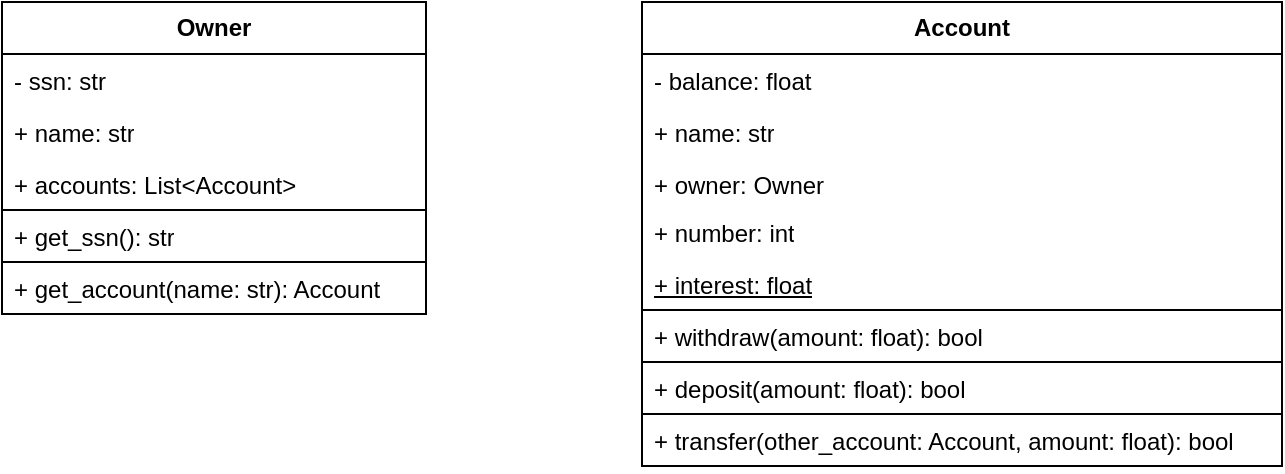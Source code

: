 <mxfile version="24.7.6">
  <diagram id="C5RBs43oDa-KdzZeNtuy" name="Page-1">
    <mxGraphModel dx="1185" dy="627" grid="1" gridSize="10" guides="1" tooltips="1" connect="1" arrows="1" fold="1" page="1" pageScale="1" pageWidth="827" pageHeight="1169" math="0" shadow="0">
      <root>
        <mxCell id="WIyWlLk6GJQsqaUBKTNV-0" />
        <mxCell id="WIyWlLk6GJQsqaUBKTNV-1" parent="WIyWlLk6GJQsqaUBKTNV-0" />
        <mxCell id="WVEYkGv2CRxydFXiXBuX-0" value="&lt;b&gt;Owner&lt;/b&gt;" style="swimlane;fontStyle=0;childLayout=stackLayout;horizontal=1;startSize=26;fillColor=none;horizontalStack=0;resizeParent=1;resizeParentMax=0;resizeLast=0;collapsible=1;marginBottom=0;whiteSpace=wrap;html=1;" vertex="1" parent="WIyWlLk6GJQsqaUBKTNV-1">
          <mxGeometry x="30" y="140" width="212" height="156" as="geometry" />
        </mxCell>
        <mxCell id="WVEYkGv2CRxydFXiXBuX-2" value="- ssn: str" style="text;strokeColor=none;fillColor=none;align=left;verticalAlign=top;spacingLeft=4;spacingRight=4;overflow=hidden;rotatable=0;points=[[0,0.5],[1,0.5]];portConstraint=eastwest;whiteSpace=wrap;html=1;" vertex="1" parent="WVEYkGv2CRxydFXiXBuX-0">
          <mxGeometry y="26" width="212" height="26" as="geometry" />
        </mxCell>
        <mxCell id="WVEYkGv2CRxydFXiXBuX-6" value="+ name: str&lt;div&gt;&lt;br&gt;&lt;/div&gt;" style="text;strokeColor=none;fillColor=none;align=left;verticalAlign=top;spacingLeft=4;spacingRight=4;overflow=hidden;rotatable=0;points=[[0,0.5],[1,0.5]];portConstraint=eastwest;whiteSpace=wrap;html=1;" vertex="1" parent="WVEYkGv2CRxydFXiXBuX-0">
          <mxGeometry y="52" width="212" height="26" as="geometry" />
        </mxCell>
        <mxCell id="WVEYkGv2CRxydFXiXBuX-7" value="+ accounts: List&amp;lt;Account&amp;gt;&lt;div&gt;&lt;br&gt;&lt;/div&gt;" style="text;strokeColor=none;fillColor=none;align=left;verticalAlign=top;spacingLeft=4;spacingRight=4;overflow=hidden;rotatable=0;points=[[0,0.5],[1,0.5]];portConstraint=eastwest;whiteSpace=wrap;html=1;" vertex="1" parent="WVEYkGv2CRxydFXiXBuX-0">
          <mxGeometry y="78" width="212" height="26" as="geometry" />
        </mxCell>
        <mxCell id="WVEYkGv2CRxydFXiXBuX-18" value="&lt;div&gt;+ get_ssn(): str&lt;/div&gt;" style="text;strokeColor=default;fillColor=none;align=left;verticalAlign=top;spacingLeft=4;spacingRight=4;overflow=hidden;rotatable=0;points=[[0,0.5],[1,0.5]];portConstraint=eastwest;whiteSpace=wrap;html=1;" vertex="1" parent="WVEYkGv2CRxydFXiXBuX-0">
          <mxGeometry y="104" width="212" height="26" as="geometry" />
        </mxCell>
        <mxCell id="WVEYkGv2CRxydFXiXBuX-4" value="&lt;div&gt;+ get_account(name: str): Account&lt;/div&gt;" style="text;strokeColor=none;fillColor=none;align=left;verticalAlign=top;spacingLeft=4;spacingRight=4;overflow=hidden;rotatable=0;points=[[0,0.5],[1,0.5]];portConstraint=eastwest;whiteSpace=wrap;html=1;" vertex="1" parent="WVEYkGv2CRxydFXiXBuX-0">
          <mxGeometry y="130" width="212" height="26" as="geometry" />
        </mxCell>
        <mxCell id="WVEYkGv2CRxydFXiXBuX-8" value="&lt;b&gt;Account&lt;/b&gt;" style="swimlane;fontStyle=0;childLayout=stackLayout;horizontal=1;startSize=26;fillColor=none;horizontalStack=0;resizeParent=1;resizeParentMax=0;resizeLast=0;collapsible=1;marginBottom=0;whiteSpace=wrap;html=1;" vertex="1" parent="WIyWlLk6GJQsqaUBKTNV-1">
          <mxGeometry x="350" y="140" width="320" height="232" as="geometry" />
        </mxCell>
        <mxCell id="WVEYkGv2CRxydFXiXBuX-9" value="- balance: float&lt;div&gt;&lt;br&gt;&lt;/div&gt;" style="text;strokeColor=none;fillColor=none;align=left;verticalAlign=top;spacingLeft=4;spacingRight=4;overflow=hidden;rotatable=0;points=[[0,0.5],[1,0.5]];portConstraint=eastwest;whiteSpace=wrap;html=1;" vertex="1" parent="WVEYkGv2CRxydFXiXBuX-8">
          <mxGeometry y="26" width="320" height="26" as="geometry" />
        </mxCell>
        <mxCell id="WVEYkGv2CRxydFXiXBuX-10" value="+ name: str" style="text;strokeColor=none;fillColor=none;align=left;verticalAlign=top;spacingLeft=4;spacingRight=4;overflow=hidden;rotatable=0;points=[[0,0.5],[1,0.5]];portConstraint=eastwest;whiteSpace=wrap;html=1;" vertex="1" parent="WVEYkGv2CRxydFXiXBuX-8">
          <mxGeometry y="52" width="320" height="26" as="geometry" />
        </mxCell>
        <mxCell id="WVEYkGv2CRxydFXiXBuX-15" value="+ owner: Owner" style="text;strokeColor=none;fillColor=none;align=left;verticalAlign=top;spacingLeft=4;spacingRight=4;overflow=hidden;rotatable=0;points=[[0,0.5],[1,0.5]];portConstraint=eastwest;whiteSpace=wrap;html=1;" vertex="1" parent="WVEYkGv2CRxydFXiXBuX-8">
          <mxGeometry y="78" width="320" height="24" as="geometry" />
        </mxCell>
        <mxCell id="WVEYkGv2CRxydFXiXBuX-13" value="+ number: int" style="text;strokeColor=none;fillColor=none;align=left;verticalAlign=top;spacingLeft=4;spacingRight=4;overflow=hidden;rotatable=0;points=[[0,0.5],[1,0.5]];portConstraint=eastwest;whiteSpace=wrap;html=1;" vertex="1" parent="WVEYkGv2CRxydFXiXBuX-8">
          <mxGeometry y="102" width="320" height="26" as="geometry" />
        </mxCell>
        <mxCell id="WVEYkGv2CRxydFXiXBuX-14" value="+ interest: float" style="text;strokeColor=none;fillColor=none;align=left;verticalAlign=top;spacingLeft=4;spacingRight=4;overflow=hidden;rotatable=0;points=[[0,0.5],[1,0.5]];portConstraint=eastwest;whiteSpace=wrap;html=1;fontStyle=4" vertex="1" parent="WVEYkGv2CRxydFXiXBuX-8">
          <mxGeometry y="128" width="320" height="26" as="geometry" />
        </mxCell>
        <mxCell id="WVEYkGv2CRxydFXiXBuX-16" value="+ withdraw(amount: float): bool" style="text;strokeColor=default;fillColor=none;align=left;verticalAlign=top;spacingLeft=4;spacingRight=4;overflow=hidden;rotatable=0;points=[[0,0.5],[1,0.5]];portConstraint=eastwest;whiteSpace=wrap;html=1;" vertex="1" parent="WVEYkGv2CRxydFXiXBuX-8">
          <mxGeometry y="154" width="320" height="26" as="geometry" />
        </mxCell>
        <mxCell id="WVEYkGv2CRxydFXiXBuX-17" value="+ deposit(amount: float): bool&lt;div&gt;&lt;br&gt;&lt;/div&gt;" style="text;strokeColor=none;fillColor=none;align=left;verticalAlign=top;spacingLeft=4;spacingRight=4;overflow=hidden;rotatable=0;points=[[0,0.5],[1,0.5]];portConstraint=eastwest;html=1;whiteSpace=wrap;" vertex="1" parent="WVEYkGv2CRxydFXiXBuX-8">
          <mxGeometry y="180" width="320" height="26" as="geometry" />
        </mxCell>
        <mxCell id="WVEYkGv2CRxydFXiXBuX-11" value="+ transfer(other_account: Account, amount: float): bool" style="text;strokeColor=default;fillColor=none;align=left;verticalAlign=top;spacingLeft=4;spacingRight=4;overflow=hidden;rotatable=0;points=[[0,0.5],[1,0.5]];portConstraint=eastwest;whiteSpace=wrap;html=1;" vertex="1" parent="WVEYkGv2CRxydFXiXBuX-8">
          <mxGeometry y="206" width="320" height="26" as="geometry" />
        </mxCell>
      </root>
    </mxGraphModel>
  </diagram>
</mxfile>
